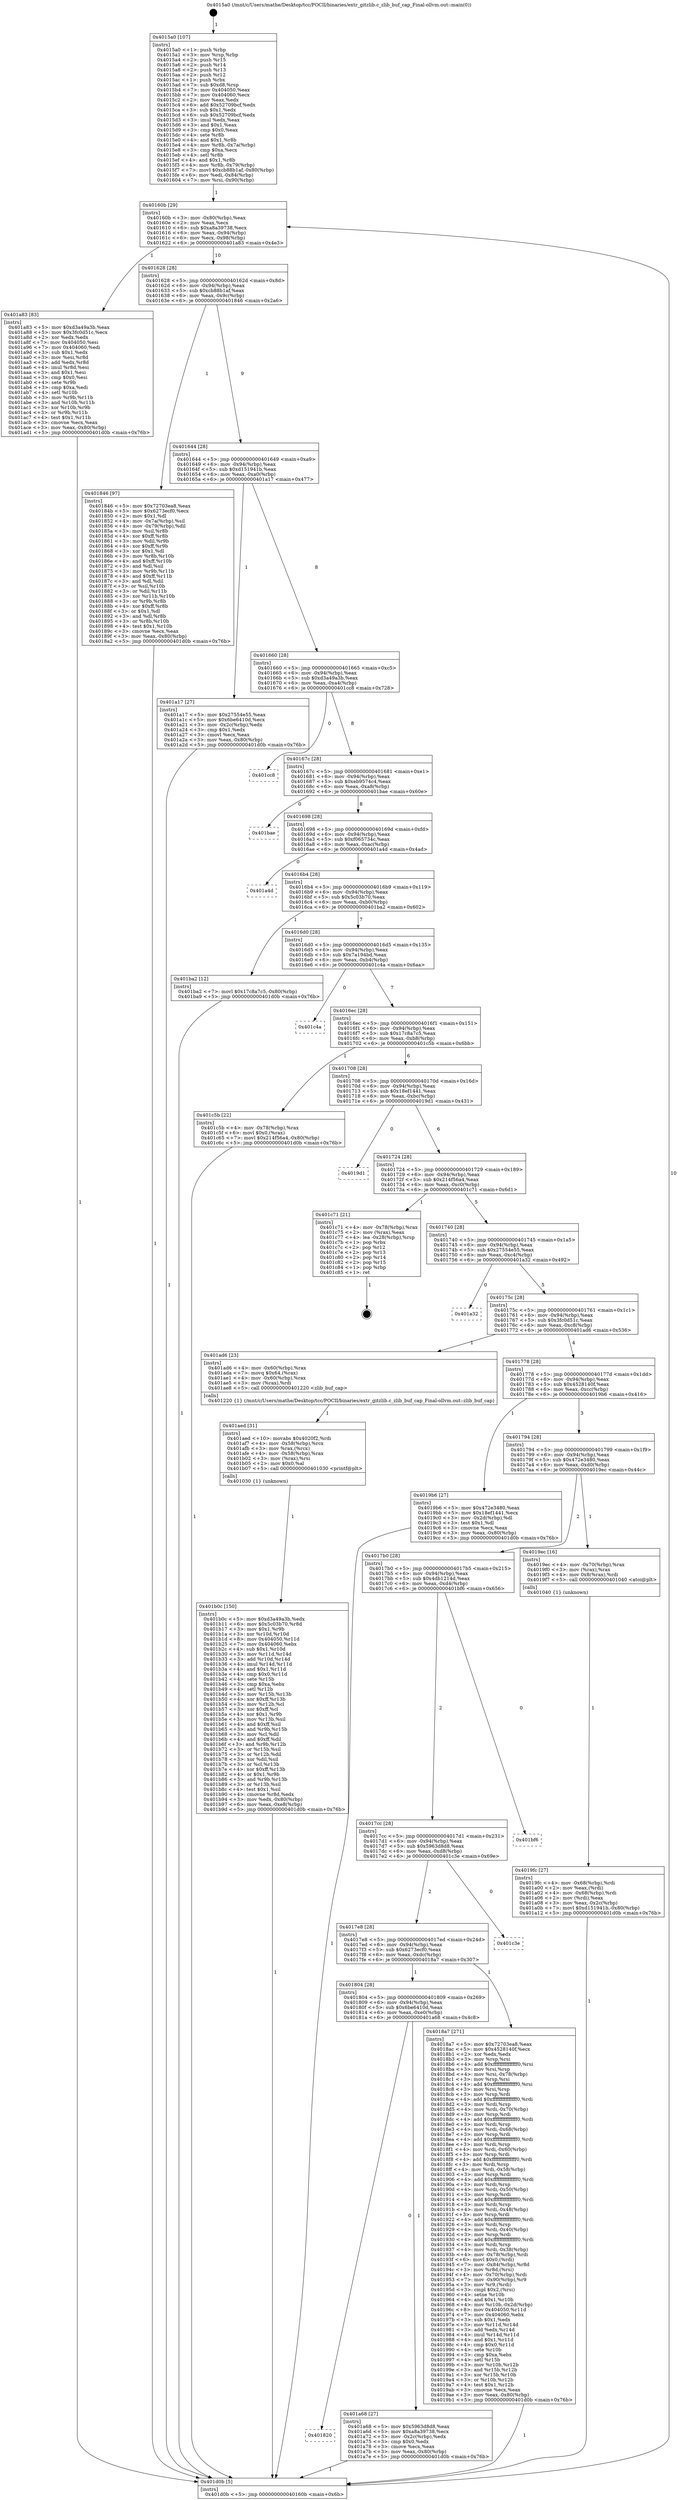 digraph "0x4015a0" {
  label = "0x4015a0 (/mnt/c/Users/mathe/Desktop/tcc/POCII/binaries/extr_gitzlib.c_zlib_buf_cap_Final-ollvm.out::main(0))"
  labelloc = "t"
  node[shape=record]

  Entry [label="",width=0.3,height=0.3,shape=circle,fillcolor=black,style=filled]
  "0x40160b" [label="{
     0x40160b [29]\l
     | [instrs]\l
     &nbsp;&nbsp;0x40160b \<+3\>: mov -0x80(%rbp),%eax\l
     &nbsp;&nbsp;0x40160e \<+2\>: mov %eax,%ecx\l
     &nbsp;&nbsp;0x401610 \<+6\>: sub $0xa8a39738,%ecx\l
     &nbsp;&nbsp;0x401616 \<+6\>: mov %eax,-0x94(%rbp)\l
     &nbsp;&nbsp;0x40161c \<+6\>: mov %ecx,-0x98(%rbp)\l
     &nbsp;&nbsp;0x401622 \<+6\>: je 0000000000401a83 \<main+0x4e3\>\l
  }"]
  "0x401a83" [label="{
     0x401a83 [83]\l
     | [instrs]\l
     &nbsp;&nbsp;0x401a83 \<+5\>: mov $0xd3a49a3b,%eax\l
     &nbsp;&nbsp;0x401a88 \<+5\>: mov $0x3fc0d51c,%ecx\l
     &nbsp;&nbsp;0x401a8d \<+2\>: xor %edx,%edx\l
     &nbsp;&nbsp;0x401a8f \<+7\>: mov 0x404050,%esi\l
     &nbsp;&nbsp;0x401a96 \<+7\>: mov 0x404060,%edi\l
     &nbsp;&nbsp;0x401a9d \<+3\>: sub $0x1,%edx\l
     &nbsp;&nbsp;0x401aa0 \<+3\>: mov %esi,%r8d\l
     &nbsp;&nbsp;0x401aa3 \<+3\>: add %edx,%r8d\l
     &nbsp;&nbsp;0x401aa6 \<+4\>: imul %r8d,%esi\l
     &nbsp;&nbsp;0x401aaa \<+3\>: and $0x1,%esi\l
     &nbsp;&nbsp;0x401aad \<+3\>: cmp $0x0,%esi\l
     &nbsp;&nbsp;0x401ab0 \<+4\>: sete %r9b\l
     &nbsp;&nbsp;0x401ab4 \<+3\>: cmp $0xa,%edi\l
     &nbsp;&nbsp;0x401ab7 \<+4\>: setl %r10b\l
     &nbsp;&nbsp;0x401abb \<+3\>: mov %r9b,%r11b\l
     &nbsp;&nbsp;0x401abe \<+3\>: and %r10b,%r11b\l
     &nbsp;&nbsp;0x401ac1 \<+3\>: xor %r10b,%r9b\l
     &nbsp;&nbsp;0x401ac4 \<+3\>: or %r9b,%r11b\l
     &nbsp;&nbsp;0x401ac7 \<+4\>: test $0x1,%r11b\l
     &nbsp;&nbsp;0x401acb \<+3\>: cmovne %ecx,%eax\l
     &nbsp;&nbsp;0x401ace \<+3\>: mov %eax,-0x80(%rbp)\l
     &nbsp;&nbsp;0x401ad1 \<+5\>: jmp 0000000000401d0b \<main+0x76b\>\l
  }"]
  "0x401628" [label="{
     0x401628 [28]\l
     | [instrs]\l
     &nbsp;&nbsp;0x401628 \<+5\>: jmp 000000000040162d \<main+0x8d\>\l
     &nbsp;&nbsp;0x40162d \<+6\>: mov -0x94(%rbp),%eax\l
     &nbsp;&nbsp;0x401633 \<+5\>: sub $0xcb88b1af,%eax\l
     &nbsp;&nbsp;0x401638 \<+6\>: mov %eax,-0x9c(%rbp)\l
     &nbsp;&nbsp;0x40163e \<+6\>: je 0000000000401846 \<main+0x2a6\>\l
  }"]
  Exit [label="",width=0.3,height=0.3,shape=circle,fillcolor=black,style=filled,peripheries=2]
  "0x401846" [label="{
     0x401846 [97]\l
     | [instrs]\l
     &nbsp;&nbsp;0x401846 \<+5\>: mov $0x72703ea8,%eax\l
     &nbsp;&nbsp;0x40184b \<+5\>: mov $0x6273ecf0,%ecx\l
     &nbsp;&nbsp;0x401850 \<+2\>: mov $0x1,%dl\l
     &nbsp;&nbsp;0x401852 \<+4\>: mov -0x7a(%rbp),%sil\l
     &nbsp;&nbsp;0x401856 \<+4\>: mov -0x79(%rbp),%dil\l
     &nbsp;&nbsp;0x40185a \<+3\>: mov %sil,%r8b\l
     &nbsp;&nbsp;0x40185d \<+4\>: xor $0xff,%r8b\l
     &nbsp;&nbsp;0x401861 \<+3\>: mov %dil,%r9b\l
     &nbsp;&nbsp;0x401864 \<+4\>: xor $0xff,%r9b\l
     &nbsp;&nbsp;0x401868 \<+3\>: xor $0x1,%dl\l
     &nbsp;&nbsp;0x40186b \<+3\>: mov %r8b,%r10b\l
     &nbsp;&nbsp;0x40186e \<+4\>: and $0xff,%r10b\l
     &nbsp;&nbsp;0x401872 \<+3\>: and %dl,%sil\l
     &nbsp;&nbsp;0x401875 \<+3\>: mov %r9b,%r11b\l
     &nbsp;&nbsp;0x401878 \<+4\>: and $0xff,%r11b\l
     &nbsp;&nbsp;0x40187c \<+3\>: and %dl,%dil\l
     &nbsp;&nbsp;0x40187f \<+3\>: or %sil,%r10b\l
     &nbsp;&nbsp;0x401882 \<+3\>: or %dil,%r11b\l
     &nbsp;&nbsp;0x401885 \<+3\>: xor %r11b,%r10b\l
     &nbsp;&nbsp;0x401888 \<+3\>: or %r9b,%r8b\l
     &nbsp;&nbsp;0x40188b \<+4\>: xor $0xff,%r8b\l
     &nbsp;&nbsp;0x40188f \<+3\>: or $0x1,%dl\l
     &nbsp;&nbsp;0x401892 \<+3\>: and %dl,%r8b\l
     &nbsp;&nbsp;0x401895 \<+3\>: or %r8b,%r10b\l
     &nbsp;&nbsp;0x401898 \<+4\>: test $0x1,%r10b\l
     &nbsp;&nbsp;0x40189c \<+3\>: cmovne %ecx,%eax\l
     &nbsp;&nbsp;0x40189f \<+3\>: mov %eax,-0x80(%rbp)\l
     &nbsp;&nbsp;0x4018a2 \<+5\>: jmp 0000000000401d0b \<main+0x76b\>\l
  }"]
  "0x401644" [label="{
     0x401644 [28]\l
     | [instrs]\l
     &nbsp;&nbsp;0x401644 \<+5\>: jmp 0000000000401649 \<main+0xa9\>\l
     &nbsp;&nbsp;0x401649 \<+6\>: mov -0x94(%rbp),%eax\l
     &nbsp;&nbsp;0x40164f \<+5\>: sub $0xd151941b,%eax\l
     &nbsp;&nbsp;0x401654 \<+6\>: mov %eax,-0xa0(%rbp)\l
     &nbsp;&nbsp;0x40165a \<+6\>: je 0000000000401a17 \<main+0x477\>\l
  }"]
  "0x401d0b" [label="{
     0x401d0b [5]\l
     | [instrs]\l
     &nbsp;&nbsp;0x401d0b \<+5\>: jmp 000000000040160b \<main+0x6b\>\l
  }"]
  "0x4015a0" [label="{
     0x4015a0 [107]\l
     | [instrs]\l
     &nbsp;&nbsp;0x4015a0 \<+1\>: push %rbp\l
     &nbsp;&nbsp;0x4015a1 \<+3\>: mov %rsp,%rbp\l
     &nbsp;&nbsp;0x4015a4 \<+2\>: push %r15\l
     &nbsp;&nbsp;0x4015a6 \<+2\>: push %r14\l
     &nbsp;&nbsp;0x4015a8 \<+2\>: push %r13\l
     &nbsp;&nbsp;0x4015aa \<+2\>: push %r12\l
     &nbsp;&nbsp;0x4015ac \<+1\>: push %rbx\l
     &nbsp;&nbsp;0x4015ad \<+7\>: sub $0xd8,%rsp\l
     &nbsp;&nbsp;0x4015b4 \<+7\>: mov 0x404050,%eax\l
     &nbsp;&nbsp;0x4015bb \<+7\>: mov 0x404060,%ecx\l
     &nbsp;&nbsp;0x4015c2 \<+2\>: mov %eax,%edx\l
     &nbsp;&nbsp;0x4015c4 \<+6\>: add $0x52709bcf,%edx\l
     &nbsp;&nbsp;0x4015ca \<+3\>: sub $0x1,%edx\l
     &nbsp;&nbsp;0x4015cd \<+6\>: sub $0x52709bcf,%edx\l
     &nbsp;&nbsp;0x4015d3 \<+3\>: imul %edx,%eax\l
     &nbsp;&nbsp;0x4015d6 \<+3\>: and $0x1,%eax\l
     &nbsp;&nbsp;0x4015d9 \<+3\>: cmp $0x0,%eax\l
     &nbsp;&nbsp;0x4015dc \<+4\>: sete %r8b\l
     &nbsp;&nbsp;0x4015e0 \<+4\>: and $0x1,%r8b\l
     &nbsp;&nbsp;0x4015e4 \<+4\>: mov %r8b,-0x7a(%rbp)\l
     &nbsp;&nbsp;0x4015e8 \<+3\>: cmp $0xa,%ecx\l
     &nbsp;&nbsp;0x4015eb \<+4\>: setl %r8b\l
     &nbsp;&nbsp;0x4015ef \<+4\>: and $0x1,%r8b\l
     &nbsp;&nbsp;0x4015f3 \<+4\>: mov %r8b,-0x79(%rbp)\l
     &nbsp;&nbsp;0x4015f7 \<+7\>: movl $0xcb88b1af,-0x80(%rbp)\l
     &nbsp;&nbsp;0x4015fe \<+6\>: mov %edi,-0x84(%rbp)\l
     &nbsp;&nbsp;0x401604 \<+7\>: mov %rsi,-0x90(%rbp)\l
  }"]
  "0x401b0c" [label="{
     0x401b0c [150]\l
     | [instrs]\l
     &nbsp;&nbsp;0x401b0c \<+5\>: mov $0xd3a49a3b,%edx\l
     &nbsp;&nbsp;0x401b11 \<+6\>: mov $0x5c03b70,%r8d\l
     &nbsp;&nbsp;0x401b17 \<+3\>: mov $0x1,%r9b\l
     &nbsp;&nbsp;0x401b1a \<+3\>: xor %r10d,%r10d\l
     &nbsp;&nbsp;0x401b1d \<+8\>: mov 0x404050,%r11d\l
     &nbsp;&nbsp;0x401b25 \<+7\>: mov 0x404060,%ebx\l
     &nbsp;&nbsp;0x401b2c \<+4\>: sub $0x1,%r10d\l
     &nbsp;&nbsp;0x401b30 \<+3\>: mov %r11d,%r14d\l
     &nbsp;&nbsp;0x401b33 \<+3\>: add %r10d,%r14d\l
     &nbsp;&nbsp;0x401b36 \<+4\>: imul %r14d,%r11d\l
     &nbsp;&nbsp;0x401b3a \<+4\>: and $0x1,%r11d\l
     &nbsp;&nbsp;0x401b3e \<+4\>: cmp $0x0,%r11d\l
     &nbsp;&nbsp;0x401b42 \<+4\>: sete %r15b\l
     &nbsp;&nbsp;0x401b46 \<+3\>: cmp $0xa,%ebx\l
     &nbsp;&nbsp;0x401b49 \<+4\>: setl %r12b\l
     &nbsp;&nbsp;0x401b4d \<+3\>: mov %r15b,%r13b\l
     &nbsp;&nbsp;0x401b50 \<+4\>: xor $0xff,%r13b\l
     &nbsp;&nbsp;0x401b54 \<+3\>: mov %r12b,%cl\l
     &nbsp;&nbsp;0x401b57 \<+3\>: xor $0xff,%cl\l
     &nbsp;&nbsp;0x401b5a \<+4\>: xor $0x1,%r9b\l
     &nbsp;&nbsp;0x401b5e \<+3\>: mov %r13b,%sil\l
     &nbsp;&nbsp;0x401b61 \<+4\>: and $0xff,%sil\l
     &nbsp;&nbsp;0x401b65 \<+3\>: and %r9b,%r15b\l
     &nbsp;&nbsp;0x401b68 \<+3\>: mov %cl,%dil\l
     &nbsp;&nbsp;0x401b6b \<+4\>: and $0xff,%dil\l
     &nbsp;&nbsp;0x401b6f \<+3\>: and %r9b,%r12b\l
     &nbsp;&nbsp;0x401b72 \<+3\>: or %r15b,%sil\l
     &nbsp;&nbsp;0x401b75 \<+3\>: or %r12b,%dil\l
     &nbsp;&nbsp;0x401b78 \<+3\>: xor %dil,%sil\l
     &nbsp;&nbsp;0x401b7b \<+3\>: or %cl,%r13b\l
     &nbsp;&nbsp;0x401b7e \<+4\>: xor $0xff,%r13b\l
     &nbsp;&nbsp;0x401b82 \<+4\>: or $0x1,%r9b\l
     &nbsp;&nbsp;0x401b86 \<+3\>: and %r9b,%r13b\l
     &nbsp;&nbsp;0x401b89 \<+3\>: or %r13b,%sil\l
     &nbsp;&nbsp;0x401b8c \<+4\>: test $0x1,%sil\l
     &nbsp;&nbsp;0x401b90 \<+4\>: cmovne %r8d,%edx\l
     &nbsp;&nbsp;0x401b94 \<+3\>: mov %edx,-0x80(%rbp)\l
     &nbsp;&nbsp;0x401b97 \<+6\>: mov %eax,-0xe8(%rbp)\l
     &nbsp;&nbsp;0x401b9d \<+5\>: jmp 0000000000401d0b \<main+0x76b\>\l
  }"]
  "0x401a17" [label="{
     0x401a17 [27]\l
     | [instrs]\l
     &nbsp;&nbsp;0x401a17 \<+5\>: mov $0x27554e55,%eax\l
     &nbsp;&nbsp;0x401a1c \<+5\>: mov $0x6be6410d,%ecx\l
     &nbsp;&nbsp;0x401a21 \<+3\>: mov -0x2c(%rbp),%edx\l
     &nbsp;&nbsp;0x401a24 \<+3\>: cmp $0x1,%edx\l
     &nbsp;&nbsp;0x401a27 \<+3\>: cmovl %ecx,%eax\l
     &nbsp;&nbsp;0x401a2a \<+3\>: mov %eax,-0x80(%rbp)\l
     &nbsp;&nbsp;0x401a2d \<+5\>: jmp 0000000000401d0b \<main+0x76b\>\l
  }"]
  "0x401660" [label="{
     0x401660 [28]\l
     | [instrs]\l
     &nbsp;&nbsp;0x401660 \<+5\>: jmp 0000000000401665 \<main+0xc5\>\l
     &nbsp;&nbsp;0x401665 \<+6\>: mov -0x94(%rbp),%eax\l
     &nbsp;&nbsp;0x40166b \<+5\>: sub $0xd3a49a3b,%eax\l
     &nbsp;&nbsp;0x401670 \<+6\>: mov %eax,-0xa4(%rbp)\l
     &nbsp;&nbsp;0x401676 \<+6\>: je 0000000000401cc8 \<main+0x728\>\l
  }"]
  "0x401aed" [label="{
     0x401aed [31]\l
     | [instrs]\l
     &nbsp;&nbsp;0x401aed \<+10\>: movabs $0x4020f2,%rdi\l
     &nbsp;&nbsp;0x401af7 \<+4\>: mov -0x58(%rbp),%rcx\l
     &nbsp;&nbsp;0x401afb \<+3\>: mov %rax,(%rcx)\l
     &nbsp;&nbsp;0x401afe \<+4\>: mov -0x58(%rbp),%rax\l
     &nbsp;&nbsp;0x401b02 \<+3\>: mov (%rax),%rsi\l
     &nbsp;&nbsp;0x401b05 \<+2\>: mov $0x0,%al\l
     &nbsp;&nbsp;0x401b07 \<+5\>: call 0000000000401030 \<printf@plt\>\l
     | [calls]\l
     &nbsp;&nbsp;0x401030 \{1\} (unknown)\l
  }"]
  "0x401cc8" [label="{
     0x401cc8\l
  }", style=dashed]
  "0x40167c" [label="{
     0x40167c [28]\l
     | [instrs]\l
     &nbsp;&nbsp;0x40167c \<+5\>: jmp 0000000000401681 \<main+0xe1\>\l
     &nbsp;&nbsp;0x401681 \<+6\>: mov -0x94(%rbp),%eax\l
     &nbsp;&nbsp;0x401687 \<+5\>: sub $0xeb9574c4,%eax\l
     &nbsp;&nbsp;0x40168c \<+6\>: mov %eax,-0xa8(%rbp)\l
     &nbsp;&nbsp;0x401692 \<+6\>: je 0000000000401bae \<main+0x60e\>\l
  }"]
  "0x401820" [label="{
     0x401820\l
  }", style=dashed]
  "0x401bae" [label="{
     0x401bae\l
  }", style=dashed]
  "0x401698" [label="{
     0x401698 [28]\l
     | [instrs]\l
     &nbsp;&nbsp;0x401698 \<+5\>: jmp 000000000040169d \<main+0xfd\>\l
     &nbsp;&nbsp;0x40169d \<+6\>: mov -0x94(%rbp),%eax\l
     &nbsp;&nbsp;0x4016a3 \<+5\>: sub $0xf065734c,%eax\l
     &nbsp;&nbsp;0x4016a8 \<+6\>: mov %eax,-0xac(%rbp)\l
     &nbsp;&nbsp;0x4016ae \<+6\>: je 0000000000401a4d \<main+0x4ad\>\l
  }"]
  "0x401a68" [label="{
     0x401a68 [27]\l
     | [instrs]\l
     &nbsp;&nbsp;0x401a68 \<+5\>: mov $0x5963d8d8,%eax\l
     &nbsp;&nbsp;0x401a6d \<+5\>: mov $0xa8a39738,%ecx\l
     &nbsp;&nbsp;0x401a72 \<+3\>: mov -0x2c(%rbp),%edx\l
     &nbsp;&nbsp;0x401a75 \<+3\>: cmp $0x0,%edx\l
     &nbsp;&nbsp;0x401a78 \<+3\>: cmove %ecx,%eax\l
     &nbsp;&nbsp;0x401a7b \<+3\>: mov %eax,-0x80(%rbp)\l
     &nbsp;&nbsp;0x401a7e \<+5\>: jmp 0000000000401d0b \<main+0x76b\>\l
  }"]
  "0x401a4d" [label="{
     0x401a4d\l
  }", style=dashed]
  "0x4016b4" [label="{
     0x4016b4 [28]\l
     | [instrs]\l
     &nbsp;&nbsp;0x4016b4 \<+5\>: jmp 00000000004016b9 \<main+0x119\>\l
     &nbsp;&nbsp;0x4016b9 \<+6\>: mov -0x94(%rbp),%eax\l
     &nbsp;&nbsp;0x4016bf \<+5\>: sub $0x5c03b70,%eax\l
     &nbsp;&nbsp;0x4016c4 \<+6\>: mov %eax,-0xb0(%rbp)\l
     &nbsp;&nbsp;0x4016ca \<+6\>: je 0000000000401ba2 \<main+0x602\>\l
  }"]
  "0x4019fc" [label="{
     0x4019fc [27]\l
     | [instrs]\l
     &nbsp;&nbsp;0x4019fc \<+4\>: mov -0x68(%rbp),%rdi\l
     &nbsp;&nbsp;0x401a00 \<+2\>: mov %eax,(%rdi)\l
     &nbsp;&nbsp;0x401a02 \<+4\>: mov -0x68(%rbp),%rdi\l
     &nbsp;&nbsp;0x401a06 \<+2\>: mov (%rdi),%eax\l
     &nbsp;&nbsp;0x401a08 \<+3\>: mov %eax,-0x2c(%rbp)\l
     &nbsp;&nbsp;0x401a0b \<+7\>: movl $0xd151941b,-0x80(%rbp)\l
     &nbsp;&nbsp;0x401a12 \<+5\>: jmp 0000000000401d0b \<main+0x76b\>\l
  }"]
  "0x401ba2" [label="{
     0x401ba2 [12]\l
     | [instrs]\l
     &nbsp;&nbsp;0x401ba2 \<+7\>: movl $0x17c8a7c5,-0x80(%rbp)\l
     &nbsp;&nbsp;0x401ba9 \<+5\>: jmp 0000000000401d0b \<main+0x76b\>\l
  }"]
  "0x4016d0" [label="{
     0x4016d0 [28]\l
     | [instrs]\l
     &nbsp;&nbsp;0x4016d0 \<+5\>: jmp 00000000004016d5 \<main+0x135\>\l
     &nbsp;&nbsp;0x4016d5 \<+6\>: mov -0x94(%rbp),%eax\l
     &nbsp;&nbsp;0x4016db \<+5\>: sub $0x7a194bd,%eax\l
     &nbsp;&nbsp;0x4016e0 \<+6\>: mov %eax,-0xb4(%rbp)\l
     &nbsp;&nbsp;0x4016e6 \<+6\>: je 0000000000401c4a \<main+0x6aa\>\l
  }"]
  "0x401804" [label="{
     0x401804 [28]\l
     | [instrs]\l
     &nbsp;&nbsp;0x401804 \<+5\>: jmp 0000000000401809 \<main+0x269\>\l
     &nbsp;&nbsp;0x401809 \<+6\>: mov -0x94(%rbp),%eax\l
     &nbsp;&nbsp;0x40180f \<+5\>: sub $0x6be6410d,%eax\l
     &nbsp;&nbsp;0x401814 \<+6\>: mov %eax,-0xe0(%rbp)\l
     &nbsp;&nbsp;0x40181a \<+6\>: je 0000000000401a68 \<main+0x4c8\>\l
  }"]
  "0x401c4a" [label="{
     0x401c4a\l
  }", style=dashed]
  "0x4016ec" [label="{
     0x4016ec [28]\l
     | [instrs]\l
     &nbsp;&nbsp;0x4016ec \<+5\>: jmp 00000000004016f1 \<main+0x151\>\l
     &nbsp;&nbsp;0x4016f1 \<+6\>: mov -0x94(%rbp),%eax\l
     &nbsp;&nbsp;0x4016f7 \<+5\>: sub $0x17c8a7c5,%eax\l
     &nbsp;&nbsp;0x4016fc \<+6\>: mov %eax,-0xb8(%rbp)\l
     &nbsp;&nbsp;0x401702 \<+6\>: je 0000000000401c5b \<main+0x6bb\>\l
  }"]
  "0x4018a7" [label="{
     0x4018a7 [271]\l
     | [instrs]\l
     &nbsp;&nbsp;0x4018a7 \<+5\>: mov $0x72703ea8,%eax\l
     &nbsp;&nbsp;0x4018ac \<+5\>: mov $0x4528140f,%ecx\l
     &nbsp;&nbsp;0x4018b1 \<+2\>: xor %edx,%edx\l
     &nbsp;&nbsp;0x4018b3 \<+3\>: mov %rsp,%rsi\l
     &nbsp;&nbsp;0x4018b6 \<+4\>: add $0xfffffffffffffff0,%rsi\l
     &nbsp;&nbsp;0x4018ba \<+3\>: mov %rsi,%rsp\l
     &nbsp;&nbsp;0x4018bd \<+4\>: mov %rsi,-0x78(%rbp)\l
     &nbsp;&nbsp;0x4018c1 \<+3\>: mov %rsp,%rsi\l
     &nbsp;&nbsp;0x4018c4 \<+4\>: add $0xfffffffffffffff0,%rsi\l
     &nbsp;&nbsp;0x4018c8 \<+3\>: mov %rsi,%rsp\l
     &nbsp;&nbsp;0x4018cb \<+3\>: mov %rsp,%rdi\l
     &nbsp;&nbsp;0x4018ce \<+4\>: add $0xfffffffffffffff0,%rdi\l
     &nbsp;&nbsp;0x4018d2 \<+3\>: mov %rdi,%rsp\l
     &nbsp;&nbsp;0x4018d5 \<+4\>: mov %rdi,-0x70(%rbp)\l
     &nbsp;&nbsp;0x4018d9 \<+3\>: mov %rsp,%rdi\l
     &nbsp;&nbsp;0x4018dc \<+4\>: add $0xfffffffffffffff0,%rdi\l
     &nbsp;&nbsp;0x4018e0 \<+3\>: mov %rdi,%rsp\l
     &nbsp;&nbsp;0x4018e3 \<+4\>: mov %rdi,-0x68(%rbp)\l
     &nbsp;&nbsp;0x4018e7 \<+3\>: mov %rsp,%rdi\l
     &nbsp;&nbsp;0x4018ea \<+4\>: add $0xfffffffffffffff0,%rdi\l
     &nbsp;&nbsp;0x4018ee \<+3\>: mov %rdi,%rsp\l
     &nbsp;&nbsp;0x4018f1 \<+4\>: mov %rdi,-0x60(%rbp)\l
     &nbsp;&nbsp;0x4018f5 \<+3\>: mov %rsp,%rdi\l
     &nbsp;&nbsp;0x4018f8 \<+4\>: add $0xfffffffffffffff0,%rdi\l
     &nbsp;&nbsp;0x4018fc \<+3\>: mov %rdi,%rsp\l
     &nbsp;&nbsp;0x4018ff \<+4\>: mov %rdi,-0x58(%rbp)\l
     &nbsp;&nbsp;0x401903 \<+3\>: mov %rsp,%rdi\l
     &nbsp;&nbsp;0x401906 \<+4\>: add $0xfffffffffffffff0,%rdi\l
     &nbsp;&nbsp;0x40190a \<+3\>: mov %rdi,%rsp\l
     &nbsp;&nbsp;0x40190d \<+4\>: mov %rdi,-0x50(%rbp)\l
     &nbsp;&nbsp;0x401911 \<+3\>: mov %rsp,%rdi\l
     &nbsp;&nbsp;0x401914 \<+4\>: add $0xfffffffffffffff0,%rdi\l
     &nbsp;&nbsp;0x401918 \<+3\>: mov %rdi,%rsp\l
     &nbsp;&nbsp;0x40191b \<+4\>: mov %rdi,-0x48(%rbp)\l
     &nbsp;&nbsp;0x40191f \<+3\>: mov %rsp,%rdi\l
     &nbsp;&nbsp;0x401922 \<+4\>: add $0xfffffffffffffff0,%rdi\l
     &nbsp;&nbsp;0x401926 \<+3\>: mov %rdi,%rsp\l
     &nbsp;&nbsp;0x401929 \<+4\>: mov %rdi,-0x40(%rbp)\l
     &nbsp;&nbsp;0x40192d \<+3\>: mov %rsp,%rdi\l
     &nbsp;&nbsp;0x401930 \<+4\>: add $0xfffffffffffffff0,%rdi\l
     &nbsp;&nbsp;0x401934 \<+3\>: mov %rdi,%rsp\l
     &nbsp;&nbsp;0x401937 \<+4\>: mov %rdi,-0x38(%rbp)\l
     &nbsp;&nbsp;0x40193b \<+4\>: mov -0x78(%rbp),%rdi\l
     &nbsp;&nbsp;0x40193f \<+6\>: movl $0x0,(%rdi)\l
     &nbsp;&nbsp;0x401945 \<+7\>: mov -0x84(%rbp),%r8d\l
     &nbsp;&nbsp;0x40194c \<+3\>: mov %r8d,(%rsi)\l
     &nbsp;&nbsp;0x40194f \<+4\>: mov -0x70(%rbp),%rdi\l
     &nbsp;&nbsp;0x401953 \<+7\>: mov -0x90(%rbp),%r9\l
     &nbsp;&nbsp;0x40195a \<+3\>: mov %r9,(%rdi)\l
     &nbsp;&nbsp;0x40195d \<+3\>: cmpl $0x2,(%rsi)\l
     &nbsp;&nbsp;0x401960 \<+4\>: setne %r10b\l
     &nbsp;&nbsp;0x401964 \<+4\>: and $0x1,%r10b\l
     &nbsp;&nbsp;0x401968 \<+4\>: mov %r10b,-0x2d(%rbp)\l
     &nbsp;&nbsp;0x40196c \<+8\>: mov 0x404050,%r11d\l
     &nbsp;&nbsp;0x401974 \<+7\>: mov 0x404060,%ebx\l
     &nbsp;&nbsp;0x40197b \<+3\>: sub $0x1,%edx\l
     &nbsp;&nbsp;0x40197e \<+3\>: mov %r11d,%r14d\l
     &nbsp;&nbsp;0x401981 \<+3\>: add %edx,%r14d\l
     &nbsp;&nbsp;0x401984 \<+4\>: imul %r14d,%r11d\l
     &nbsp;&nbsp;0x401988 \<+4\>: and $0x1,%r11d\l
     &nbsp;&nbsp;0x40198c \<+4\>: cmp $0x0,%r11d\l
     &nbsp;&nbsp;0x401990 \<+4\>: sete %r10b\l
     &nbsp;&nbsp;0x401994 \<+3\>: cmp $0xa,%ebx\l
     &nbsp;&nbsp;0x401997 \<+4\>: setl %r15b\l
     &nbsp;&nbsp;0x40199b \<+3\>: mov %r10b,%r12b\l
     &nbsp;&nbsp;0x40199e \<+3\>: and %r15b,%r12b\l
     &nbsp;&nbsp;0x4019a1 \<+3\>: xor %r15b,%r10b\l
     &nbsp;&nbsp;0x4019a4 \<+3\>: or %r10b,%r12b\l
     &nbsp;&nbsp;0x4019a7 \<+4\>: test $0x1,%r12b\l
     &nbsp;&nbsp;0x4019ab \<+3\>: cmovne %ecx,%eax\l
     &nbsp;&nbsp;0x4019ae \<+3\>: mov %eax,-0x80(%rbp)\l
     &nbsp;&nbsp;0x4019b1 \<+5\>: jmp 0000000000401d0b \<main+0x76b\>\l
  }"]
  "0x401c5b" [label="{
     0x401c5b [22]\l
     | [instrs]\l
     &nbsp;&nbsp;0x401c5b \<+4\>: mov -0x78(%rbp),%rax\l
     &nbsp;&nbsp;0x401c5f \<+6\>: movl $0x0,(%rax)\l
     &nbsp;&nbsp;0x401c65 \<+7\>: movl $0x214f56a4,-0x80(%rbp)\l
     &nbsp;&nbsp;0x401c6c \<+5\>: jmp 0000000000401d0b \<main+0x76b\>\l
  }"]
  "0x401708" [label="{
     0x401708 [28]\l
     | [instrs]\l
     &nbsp;&nbsp;0x401708 \<+5\>: jmp 000000000040170d \<main+0x16d\>\l
     &nbsp;&nbsp;0x40170d \<+6\>: mov -0x94(%rbp),%eax\l
     &nbsp;&nbsp;0x401713 \<+5\>: sub $0x18ef1441,%eax\l
     &nbsp;&nbsp;0x401718 \<+6\>: mov %eax,-0xbc(%rbp)\l
     &nbsp;&nbsp;0x40171e \<+6\>: je 00000000004019d1 \<main+0x431\>\l
  }"]
  "0x4017e8" [label="{
     0x4017e8 [28]\l
     | [instrs]\l
     &nbsp;&nbsp;0x4017e8 \<+5\>: jmp 00000000004017ed \<main+0x24d\>\l
     &nbsp;&nbsp;0x4017ed \<+6\>: mov -0x94(%rbp),%eax\l
     &nbsp;&nbsp;0x4017f3 \<+5\>: sub $0x6273ecf0,%eax\l
     &nbsp;&nbsp;0x4017f8 \<+6\>: mov %eax,-0xdc(%rbp)\l
     &nbsp;&nbsp;0x4017fe \<+6\>: je 00000000004018a7 \<main+0x307\>\l
  }"]
  "0x4019d1" [label="{
     0x4019d1\l
  }", style=dashed]
  "0x401724" [label="{
     0x401724 [28]\l
     | [instrs]\l
     &nbsp;&nbsp;0x401724 \<+5\>: jmp 0000000000401729 \<main+0x189\>\l
     &nbsp;&nbsp;0x401729 \<+6\>: mov -0x94(%rbp),%eax\l
     &nbsp;&nbsp;0x40172f \<+5\>: sub $0x214f56a4,%eax\l
     &nbsp;&nbsp;0x401734 \<+6\>: mov %eax,-0xc0(%rbp)\l
     &nbsp;&nbsp;0x40173a \<+6\>: je 0000000000401c71 \<main+0x6d1\>\l
  }"]
  "0x401c3e" [label="{
     0x401c3e\l
  }", style=dashed]
  "0x401c71" [label="{
     0x401c71 [21]\l
     | [instrs]\l
     &nbsp;&nbsp;0x401c71 \<+4\>: mov -0x78(%rbp),%rax\l
     &nbsp;&nbsp;0x401c75 \<+2\>: mov (%rax),%eax\l
     &nbsp;&nbsp;0x401c77 \<+4\>: lea -0x28(%rbp),%rsp\l
     &nbsp;&nbsp;0x401c7b \<+1\>: pop %rbx\l
     &nbsp;&nbsp;0x401c7c \<+2\>: pop %r12\l
     &nbsp;&nbsp;0x401c7e \<+2\>: pop %r13\l
     &nbsp;&nbsp;0x401c80 \<+2\>: pop %r14\l
     &nbsp;&nbsp;0x401c82 \<+2\>: pop %r15\l
     &nbsp;&nbsp;0x401c84 \<+1\>: pop %rbp\l
     &nbsp;&nbsp;0x401c85 \<+1\>: ret\l
  }"]
  "0x401740" [label="{
     0x401740 [28]\l
     | [instrs]\l
     &nbsp;&nbsp;0x401740 \<+5\>: jmp 0000000000401745 \<main+0x1a5\>\l
     &nbsp;&nbsp;0x401745 \<+6\>: mov -0x94(%rbp),%eax\l
     &nbsp;&nbsp;0x40174b \<+5\>: sub $0x27554e55,%eax\l
     &nbsp;&nbsp;0x401750 \<+6\>: mov %eax,-0xc4(%rbp)\l
     &nbsp;&nbsp;0x401756 \<+6\>: je 0000000000401a32 \<main+0x492\>\l
  }"]
  "0x4017cc" [label="{
     0x4017cc [28]\l
     | [instrs]\l
     &nbsp;&nbsp;0x4017cc \<+5\>: jmp 00000000004017d1 \<main+0x231\>\l
     &nbsp;&nbsp;0x4017d1 \<+6\>: mov -0x94(%rbp),%eax\l
     &nbsp;&nbsp;0x4017d7 \<+5\>: sub $0x5963d8d8,%eax\l
     &nbsp;&nbsp;0x4017dc \<+6\>: mov %eax,-0xd8(%rbp)\l
     &nbsp;&nbsp;0x4017e2 \<+6\>: je 0000000000401c3e \<main+0x69e\>\l
  }"]
  "0x401a32" [label="{
     0x401a32\l
  }", style=dashed]
  "0x40175c" [label="{
     0x40175c [28]\l
     | [instrs]\l
     &nbsp;&nbsp;0x40175c \<+5\>: jmp 0000000000401761 \<main+0x1c1\>\l
     &nbsp;&nbsp;0x401761 \<+6\>: mov -0x94(%rbp),%eax\l
     &nbsp;&nbsp;0x401767 \<+5\>: sub $0x3fc0d51c,%eax\l
     &nbsp;&nbsp;0x40176c \<+6\>: mov %eax,-0xc8(%rbp)\l
     &nbsp;&nbsp;0x401772 \<+6\>: je 0000000000401ad6 \<main+0x536\>\l
  }"]
  "0x401bf6" [label="{
     0x401bf6\l
  }", style=dashed]
  "0x401ad6" [label="{
     0x401ad6 [23]\l
     | [instrs]\l
     &nbsp;&nbsp;0x401ad6 \<+4\>: mov -0x60(%rbp),%rax\l
     &nbsp;&nbsp;0x401ada \<+7\>: movq $0x64,(%rax)\l
     &nbsp;&nbsp;0x401ae1 \<+4\>: mov -0x60(%rbp),%rax\l
     &nbsp;&nbsp;0x401ae5 \<+3\>: mov (%rax),%rdi\l
     &nbsp;&nbsp;0x401ae8 \<+5\>: call 0000000000401220 \<zlib_buf_cap\>\l
     | [calls]\l
     &nbsp;&nbsp;0x401220 \{1\} (/mnt/c/Users/mathe/Desktop/tcc/POCII/binaries/extr_gitzlib.c_zlib_buf_cap_Final-ollvm.out::zlib_buf_cap)\l
  }"]
  "0x401778" [label="{
     0x401778 [28]\l
     | [instrs]\l
     &nbsp;&nbsp;0x401778 \<+5\>: jmp 000000000040177d \<main+0x1dd\>\l
     &nbsp;&nbsp;0x40177d \<+6\>: mov -0x94(%rbp),%eax\l
     &nbsp;&nbsp;0x401783 \<+5\>: sub $0x4528140f,%eax\l
     &nbsp;&nbsp;0x401788 \<+6\>: mov %eax,-0xcc(%rbp)\l
     &nbsp;&nbsp;0x40178e \<+6\>: je 00000000004019b6 \<main+0x416\>\l
  }"]
  "0x4017b0" [label="{
     0x4017b0 [28]\l
     | [instrs]\l
     &nbsp;&nbsp;0x4017b0 \<+5\>: jmp 00000000004017b5 \<main+0x215\>\l
     &nbsp;&nbsp;0x4017b5 \<+6\>: mov -0x94(%rbp),%eax\l
     &nbsp;&nbsp;0x4017bb \<+5\>: sub $0x4db1214d,%eax\l
     &nbsp;&nbsp;0x4017c0 \<+6\>: mov %eax,-0xd4(%rbp)\l
     &nbsp;&nbsp;0x4017c6 \<+6\>: je 0000000000401bf6 \<main+0x656\>\l
  }"]
  "0x4019b6" [label="{
     0x4019b6 [27]\l
     | [instrs]\l
     &nbsp;&nbsp;0x4019b6 \<+5\>: mov $0x472e3480,%eax\l
     &nbsp;&nbsp;0x4019bb \<+5\>: mov $0x18ef1441,%ecx\l
     &nbsp;&nbsp;0x4019c0 \<+3\>: mov -0x2d(%rbp),%dl\l
     &nbsp;&nbsp;0x4019c3 \<+3\>: test $0x1,%dl\l
     &nbsp;&nbsp;0x4019c6 \<+3\>: cmovne %ecx,%eax\l
     &nbsp;&nbsp;0x4019c9 \<+3\>: mov %eax,-0x80(%rbp)\l
     &nbsp;&nbsp;0x4019cc \<+5\>: jmp 0000000000401d0b \<main+0x76b\>\l
  }"]
  "0x401794" [label="{
     0x401794 [28]\l
     | [instrs]\l
     &nbsp;&nbsp;0x401794 \<+5\>: jmp 0000000000401799 \<main+0x1f9\>\l
     &nbsp;&nbsp;0x401799 \<+6\>: mov -0x94(%rbp),%eax\l
     &nbsp;&nbsp;0x40179f \<+5\>: sub $0x472e3480,%eax\l
     &nbsp;&nbsp;0x4017a4 \<+6\>: mov %eax,-0xd0(%rbp)\l
     &nbsp;&nbsp;0x4017aa \<+6\>: je 00000000004019ec \<main+0x44c\>\l
  }"]
  "0x4019ec" [label="{
     0x4019ec [16]\l
     | [instrs]\l
     &nbsp;&nbsp;0x4019ec \<+4\>: mov -0x70(%rbp),%rax\l
     &nbsp;&nbsp;0x4019f0 \<+3\>: mov (%rax),%rax\l
     &nbsp;&nbsp;0x4019f3 \<+4\>: mov 0x8(%rax),%rdi\l
     &nbsp;&nbsp;0x4019f7 \<+5\>: call 0000000000401040 \<atoi@plt\>\l
     | [calls]\l
     &nbsp;&nbsp;0x401040 \{1\} (unknown)\l
  }"]
  Entry -> "0x4015a0" [label=" 1"]
  "0x40160b" -> "0x401a83" [label=" 1"]
  "0x40160b" -> "0x401628" [label=" 10"]
  "0x401c71" -> Exit [label=" 1"]
  "0x401628" -> "0x401846" [label=" 1"]
  "0x401628" -> "0x401644" [label=" 9"]
  "0x401846" -> "0x401d0b" [label=" 1"]
  "0x4015a0" -> "0x40160b" [label=" 1"]
  "0x401d0b" -> "0x40160b" [label=" 10"]
  "0x401c5b" -> "0x401d0b" [label=" 1"]
  "0x401644" -> "0x401a17" [label=" 1"]
  "0x401644" -> "0x401660" [label=" 8"]
  "0x401ba2" -> "0x401d0b" [label=" 1"]
  "0x401660" -> "0x401cc8" [label=" 0"]
  "0x401660" -> "0x40167c" [label=" 8"]
  "0x401b0c" -> "0x401d0b" [label=" 1"]
  "0x40167c" -> "0x401bae" [label=" 0"]
  "0x40167c" -> "0x401698" [label=" 8"]
  "0x401aed" -> "0x401b0c" [label=" 1"]
  "0x401698" -> "0x401a4d" [label=" 0"]
  "0x401698" -> "0x4016b4" [label=" 8"]
  "0x401ad6" -> "0x401aed" [label=" 1"]
  "0x4016b4" -> "0x401ba2" [label=" 1"]
  "0x4016b4" -> "0x4016d0" [label=" 7"]
  "0x401a68" -> "0x401d0b" [label=" 1"]
  "0x4016d0" -> "0x401c4a" [label=" 0"]
  "0x4016d0" -> "0x4016ec" [label=" 7"]
  "0x401804" -> "0x401a68" [label=" 1"]
  "0x4016ec" -> "0x401c5b" [label=" 1"]
  "0x4016ec" -> "0x401708" [label=" 6"]
  "0x401a83" -> "0x401d0b" [label=" 1"]
  "0x401708" -> "0x4019d1" [label=" 0"]
  "0x401708" -> "0x401724" [label=" 6"]
  "0x4019fc" -> "0x401d0b" [label=" 1"]
  "0x401724" -> "0x401c71" [label=" 1"]
  "0x401724" -> "0x401740" [label=" 5"]
  "0x4019ec" -> "0x4019fc" [label=" 1"]
  "0x401740" -> "0x401a32" [label=" 0"]
  "0x401740" -> "0x40175c" [label=" 5"]
  "0x4018a7" -> "0x401d0b" [label=" 1"]
  "0x40175c" -> "0x401ad6" [label=" 1"]
  "0x40175c" -> "0x401778" [label=" 4"]
  "0x401804" -> "0x401820" [label=" 0"]
  "0x401778" -> "0x4019b6" [label=" 1"]
  "0x401778" -> "0x401794" [label=" 3"]
  "0x4017e8" -> "0x4018a7" [label=" 1"]
  "0x401794" -> "0x4019ec" [label=" 1"]
  "0x401794" -> "0x4017b0" [label=" 2"]
  "0x4017e8" -> "0x401804" [label=" 1"]
  "0x4017b0" -> "0x401bf6" [label=" 0"]
  "0x4017b0" -> "0x4017cc" [label=" 2"]
  "0x4019b6" -> "0x401d0b" [label=" 1"]
  "0x4017cc" -> "0x401c3e" [label=" 0"]
  "0x4017cc" -> "0x4017e8" [label=" 2"]
  "0x401a17" -> "0x401d0b" [label=" 1"]
}
